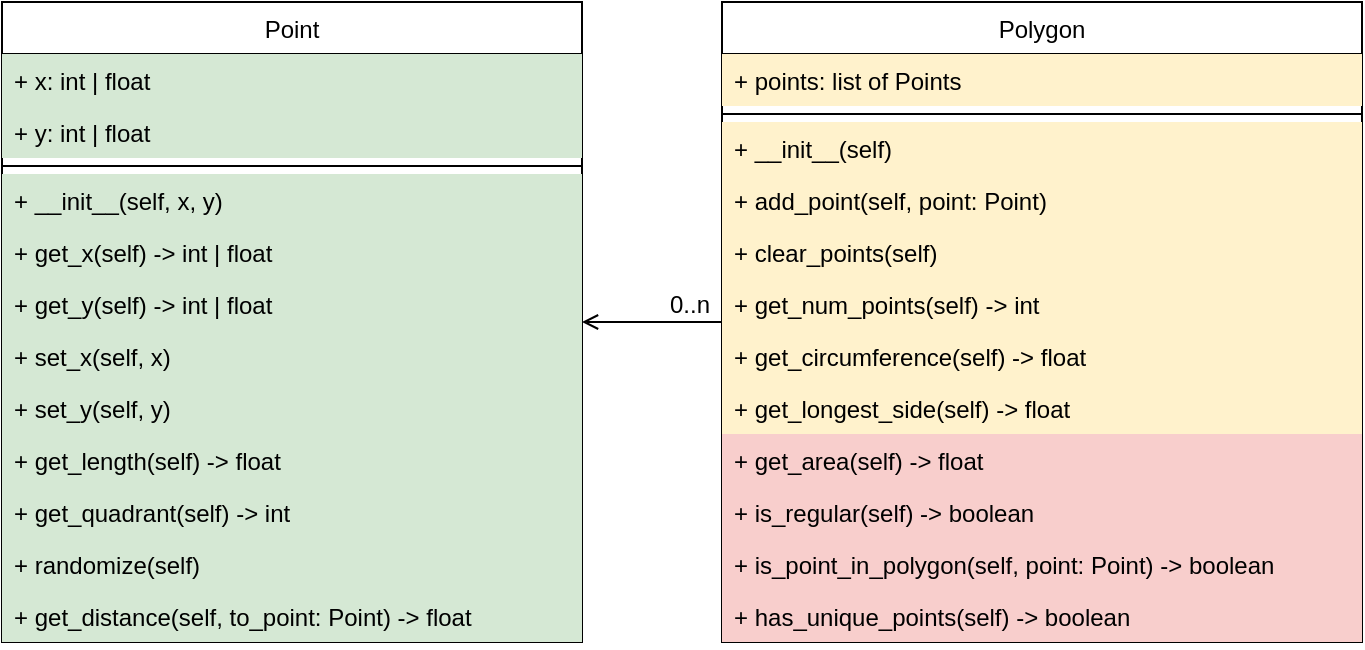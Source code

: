 <mxfile version="20.2.3" type="device"><diagram id="C5RBs43oDa-KdzZeNtuy" name="Page-1"><mxGraphModel dx="1209" dy="768" grid="1" gridSize="10" guides="1" tooltips="1" connect="1" arrows="1" fold="1" page="1" pageScale="1" pageWidth="827" pageHeight="1169" math="0" shadow="0"><root><mxCell id="WIyWlLk6GJQsqaUBKTNV-0"/><mxCell id="WIyWlLk6GJQsqaUBKTNV-1" parent="WIyWlLk6GJQsqaUBKTNV-0"/><mxCell id="zkfFHV4jXpPFQw0GAbJ--17" value="Polygon" style="swimlane;fontStyle=0;align=center;verticalAlign=top;childLayout=stackLayout;horizontal=1;startSize=26;horizontalStack=0;resizeParent=1;resizeLast=0;collapsible=1;marginBottom=0;rounded=0;shadow=0;strokeWidth=1;" parent="WIyWlLk6GJQsqaUBKTNV-1" vertex="1"><mxGeometry x="450" y="120" width="320" height="320" as="geometry"><mxRectangle x="550" y="140" width="160" height="26" as="alternateBounds"/></mxGeometry></mxCell><mxCell id="zkfFHV4jXpPFQw0GAbJ--18" value="+ points: list of Points" style="text;align=left;verticalAlign=top;spacingLeft=4;spacingRight=4;overflow=hidden;rotatable=0;points=[[0,0.5],[1,0.5]];portConstraint=eastwest;fillColor=#fff2cc;strokeColor=none;" parent="zkfFHV4jXpPFQw0GAbJ--17" vertex="1"><mxGeometry y="26" width="320" height="26" as="geometry"/></mxCell><mxCell id="zkfFHV4jXpPFQw0GAbJ--23" value="" style="line;html=1;strokeWidth=1;align=left;verticalAlign=middle;spacingTop=-1;spacingLeft=3;spacingRight=3;rotatable=0;labelPosition=right;points=[];portConstraint=eastwest;strokeColor=default;" parent="zkfFHV4jXpPFQw0GAbJ--17" vertex="1"><mxGeometry y="52" width="320" height="8" as="geometry"/></mxCell><mxCell id="zkfFHV4jXpPFQw0GAbJ--24" value="+ __init__(self)" style="text;align=left;verticalAlign=top;spacingLeft=4;spacingRight=4;overflow=hidden;rotatable=0;points=[[0,0.5],[1,0.5]];portConstraint=eastwest;fillColor=#fff2cc;strokeColor=none;" parent="zkfFHV4jXpPFQw0GAbJ--17" vertex="1"><mxGeometry y="60" width="320" height="26" as="geometry"/></mxCell><mxCell id="r0AcWaMK2yoeBfuftAQf-47" value="+ add_point(self, point: Point)" style="text;align=left;verticalAlign=top;spacingLeft=4;spacingRight=4;overflow=hidden;rotatable=0;points=[[0,0.5],[1,0.5]];portConstraint=eastwest;fillColor=#fff2cc;strokeColor=none;" parent="zkfFHV4jXpPFQw0GAbJ--17" vertex="1"><mxGeometry y="86" width="320" height="26" as="geometry"/></mxCell><mxCell id="r0AcWaMK2yoeBfuftAQf-49" value="+ clear_points(self)" style="text;align=left;verticalAlign=top;spacingLeft=4;spacingRight=4;overflow=hidden;rotatable=0;points=[[0,0.5],[1,0.5]];portConstraint=eastwest;fillColor=#fff2cc;strokeColor=none;" parent="zkfFHV4jXpPFQw0GAbJ--17" vertex="1"><mxGeometry y="112" width="320" height="26" as="geometry"/></mxCell><mxCell id="r0AcWaMK2yoeBfuftAQf-48" value="+ get_num_points(self) -&gt; int" style="text;align=left;verticalAlign=top;spacingLeft=4;spacingRight=4;overflow=hidden;rotatable=0;points=[[0,0.5],[1,0.5]];portConstraint=eastwest;fillColor=#fff2cc;strokeColor=none;" parent="zkfFHV4jXpPFQw0GAbJ--17" vertex="1"><mxGeometry y="138" width="320" height="26" as="geometry"/></mxCell><mxCell id="r0AcWaMK2yoeBfuftAQf-50" value="+ get_circumference(self) -&gt; float" style="text;align=left;verticalAlign=top;spacingLeft=4;spacingRight=4;overflow=hidden;rotatable=0;points=[[0,0.5],[1,0.5]];portConstraint=eastwest;fillColor=#fff2cc;strokeColor=none;" parent="zkfFHV4jXpPFQw0GAbJ--17" vertex="1"><mxGeometry y="164" width="320" height="26" as="geometry"/></mxCell><mxCell id="r0AcWaMK2yoeBfuftAQf-51" value="+ get_longest_side(self) -&gt; float" style="text;align=left;verticalAlign=top;spacingLeft=4;spacingRight=4;overflow=hidden;rotatable=0;points=[[0,0.5],[1,0.5]];portConstraint=eastwest;fillColor=#fff2cc;strokeColor=none;" parent="zkfFHV4jXpPFQw0GAbJ--17" vertex="1"><mxGeometry y="190" width="320" height="26" as="geometry"/></mxCell><mxCell id="r0AcWaMK2yoeBfuftAQf-52" value="+ get_area(self) -&gt; float" style="text;align=left;verticalAlign=top;spacingLeft=4;spacingRight=4;overflow=hidden;rotatable=0;points=[[0,0.5],[1,0.5]];portConstraint=eastwest;fillColor=#f8cecc;strokeColor=none;" parent="zkfFHV4jXpPFQw0GAbJ--17" vertex="1"><mxGeometry y="216" width="320" height="26" as="geometry"/></mxCell><mxCell id="r0AcWaMK2yoeBfuftAQf-53" value="+ is_regular(self) -&gt; boolean" style="text;align=left;verticalAlign=top;spacingLeft=4;spacingRight=4;overflow=hidden;rotatable=0;points=[[0,0.5],[1,0.5]];portConstraint=eastwest;fillColor=#f8cecc;strokeColor=none;" parent="zkfFHV4jXpPFQw0GAbJ--17" vertex="1"><mxGeometry y="242" width="320" height="26" as="geometry"/></mxCell><mxCell id="r0AcWaMK2yoeBfuftAQf-54" value="+ is_point_in_polygon(self, point: Point) -&gt; boolean" style="text;align=left;verticalAlign=top;spacingLeft=4;spacingRight=4;overflow=hidden;rotatable=0;points=[[0,0.5],[1,0.5]];portConstraint=eastwest;fillColor=#F8CECC;strokeColor=none;" parent="zkfFHV4jXpPFQw0GAbJ--17" vertex="1"><mxGeometry y="268" width="320" height="26" as="geometry"/></mxCell><mxCell id="r0AcWaMK2yoeBfuftAQf-55" value="+ has_unique_points(self) -&gt; boolean" style="text;align=left;verticalAlign=top;spacingLeft=4;spacingRight=4;overflow=hidden;rotatable=0;points=[[0,0.5],[1,0.5]];portConstraint=eastwest;fillColor=#f8cecc;strokeColor=none;" parent="zkfFHV4jXpPFQw0GAbJ--17" vertex="1"><mxGeometry y="294" width="320" height="26" as="geometry"/></mxCell><mxCell id="zkfFHV4jXpPFQw0GAbJ--26" value="" style="endArrow=open;shadow=0;strokeWidth=1;rounded=0;endFill=1;edgeStyle=elbowEdgeStyle;elbow=vertical;" parent="WIyWlLk6GJQsqaUBKTNV-1" source="zkfFHV4jXpPFQw0GAbJ--17" target="zkfFHV4jXpPFQw0GAbJ--0" edge="1"><mxGeometry x="0.5" y="41" relative="1" as="geometry"><mxPoint x="540" y="192" as="sourcePoint"/><mxPoint x="380" y="192" as="targetPoint"/><mxPoint x="-40" y="32" as="offset"/></mxGeometry></mxCell><mxCell id="zkfFHV4jXpPFQw0GAbJ--27" value="0..n" style="resizable=0;align=left;verticalAlign=bottom;labelBackgroundColor=none;fontSize=12;" parent="zkfFHV4jXpPFQw0GAbJ--26" connectable="0" vertex="1"><mxGeometry x="-1" relative="1" as="geometry"><mxPoint x="-28" as="offset"/></mxGeometry></mxCell><mxCell id="zkfFHV4jXpPFQw0GAbJ--0" value="Point" style="swimlane;fontStyle=0;align=center;verticalAlign=top;childLayout=stackLayout;horizontal=1;startSize=26;horizontalStack=0;resizeParent=1;resizeLast=0;collapsible=1;marginBottom=0;rounded=0;shadow=0;strokeWidth=1;" parent="WIyWlLk6GJQsqaUBKTNV-1" vertex="1"><mxGeometry x="90" y="120" width="290" height="320" as="geometry"><mxRectangle x="230" y="140" width="160" height="26" as="alternateBounds"/></mxGeometry></mxCell><mxCell id="zkfFHV4jXpPFQw0GAbJ--1" value="+ x: int | float" style="text;align=left;verticalAlign=top;spacingLeft=4;spacingRight=4;overflow=hidden;rotatable=0;points=[[0,0.5],[1,0.5]];portConstraint=eastwest;fillColor=#d5e8d4;strokeColor=none;" parent="zkfFHV4jXpPFQw0GAbJ--0" vertex="1"><mxGeometry y="26" width="290" height="26" as="geometry"/></mxCell><mxCell id="r0AcWaMK2yoeBfuftAQf-46" value="+ y: int | float" style="text;align=left;verticalAlign=top;spacingLeft=4;spacingRight=4;overflow=hidden;rotatable=0;points=[[0,0.5],[1,0.5]];portConstraint=eastwest;fillColor=#d5e8d4;" parent="zkfFHV4jXpPFQw0GAbJ--0" vertex="1"><mxGeometry y="52" width="290" height="26" as="geometry"/></mxCell><mxCell id="zkfFHV4jXpPFQw0GAbJ--4" value="" style="line;html=1;strokeWidth=1;align=left;verticalAlign=middle;spacingTop=-1;spacingLeft=3;spacingRight=3;rotatable=0;labelPosition=right;points=[];portConstraint=eastwest;" parent="zkfFHV4jXpPFQw0GAbJ--0" vertex="1"><mxGeometry y="78" width="290" height="8" as="geometry"/></mxCell><mxCell id="zkfFHV4jXpPFQw0GAbJ--5" value="+ __init__(self, x, y)" style="text;align=left;verticalAlign=top;spacingLeft=4;spacingRight=4;overflow=hidden;rotatable=0;points=[[0,0.5],[1,0.5]];portConstraint=eastwest;fillColor=#d5e8d4;" parent="zkfFHV4jXpPFQw0GAbJ--0" vertex="1"><mxGeometry y="86" width="290" height="26" as="geometry"/></mxCell><mxCell id="r0AcWaMK2yoeBfuftAQf-37" value="+ get_x(self) -&gt; int | float" style="text;align=left;verticalAlign=top;spacingLeft=4;spacingRight=4;overflow=hidden;rotatable=0;points=[[0,0.5],[1,0.5]];portConstraint=eastwest;fillColor=#d5e8d4;" parent="zkfFHV4jXpPFQw0GAbJ--0" vertex="1"><mxGeometry y="112" width="290" height="26" as="geometry"/></mxCell><mxCell id="r0AcWaMK2yoeBfuftAQf-38" value="+ get_y(self) -&gt; int | float" style="text;align=left;verticalAlign=top;spacingLeft=4;spacingRight=4;overflow=hidden;rotatable=0;points=[[0,0.5],[1,0.5]];portConstraint=eastwest;fillColor=#d5e8d4;" parent="zkfFHV4jXpPFQw0GAbJ--0" vertex="1"><mxGeometry y="138" width="290" height="26" as="geometry"/></mxCell><mxCell id="r0AcWaMK2yoeBfuftAQf-39" value="+ set_x(self, x)" style="text;align=left;verticalAlign=top;spacingLeft=4;spacingRight=4;overflow=hidden;rotatable=0;points=[[0,0.5],[1,0.5]];portConstraint=eastwest;fillColor=#d5e8d4;" parent="zkfFHV4jXpPFQw0GAbJ--0" vertex="1"><mxGeometry y="164" width="290" height="26" as="geometry"/></mxCell><mxCell id="r0AcWaMK2yoeBfuftAQf-40" value="+ set_y(self, y)" style="text;align=left;verticalAlign=top;spacingLeft=4;spacingRight=4;overflow=hidden;rotatable=0;points=[[0,0.5],[1,0.5]];portConstraint=eastwest;fillColor=#d5e8d4;" parent="zkfFHV4jXpPFQw0GAbJ--0" vertex="1"><mxGeometry y="190" width="290" height="26" as="geometry"/></mxCell><mxCell id="r0AcWaMK2yoeBfuftAQf-41" value="+ get_length(self) -&gt; float" style="text;align=left;verticalAlign=top;spacingLeft=4;spacingRight=4;overflow=hidden;rotatable=0;points=[[0,0.5],[1,0.5]];portConstraint=eastwest;fillColor=#d5e8d4;" parent="zkfFHV4jXpPFQw0GAbJ--0" vertex="1"><mxGeometry y="216" width="290" height="26" as="geometry"/></mxCell><mxCell id="r0AcWaMK2yoeBfuftAQf-42" value="+ get_quadrant(self) -&gt; int" style="text;align=left;verticalAlign=top;spacingLeft=4;spacingRight=4;overflow=hidden;rotatable=0;points=[[0,0.5],[1,0.5]];portConstraint=eastwest;fillColor=#d5e8d4;" parent="zkfFHV4jXpPFQw0GAbJ--0" vertex="1"><mxGeometry y="242" width="290" height="26" as="geometry"/></mxCell><mxCell id="r0AcWaMK2yoeBfuftAQf-43" value="+ randomize(self)" style="text;align=left;verticalAlign=top;spacingLeft=4;spacingRight=4;overflow=hidden;rotatable=0;points=[[0,0.5],[1,0.5]];portConstraint=eastwest;fillColor=#d5e8d4;" parent="zkfFHV4jXpPFQw0GAbJ--0" vertex="1"><mxGeometry y="268" width="290" height="26" as="geometry"/></mxCell><mxCell id="r0AcWaMK2yoeBfuftAQf-44" value="+ get_distance(self, to_point: Point) -&gt; float" style="text;align=left;verticalAlign=top;spacingLeft=4;spacingRight=4;overflow=hidden;rotatable=0;points=[[0,0.5],[1,0.5]];portConstraint=eastwest;fillColor=#d5e8d4;" parent="zkfFHV4jXpPFQw0GAbJ--0" vertex="1"><mxGeometry y="294" width="290" height="26" as="geometry"/></mxCell></root></mxGraphModel></diagram></mxfile>